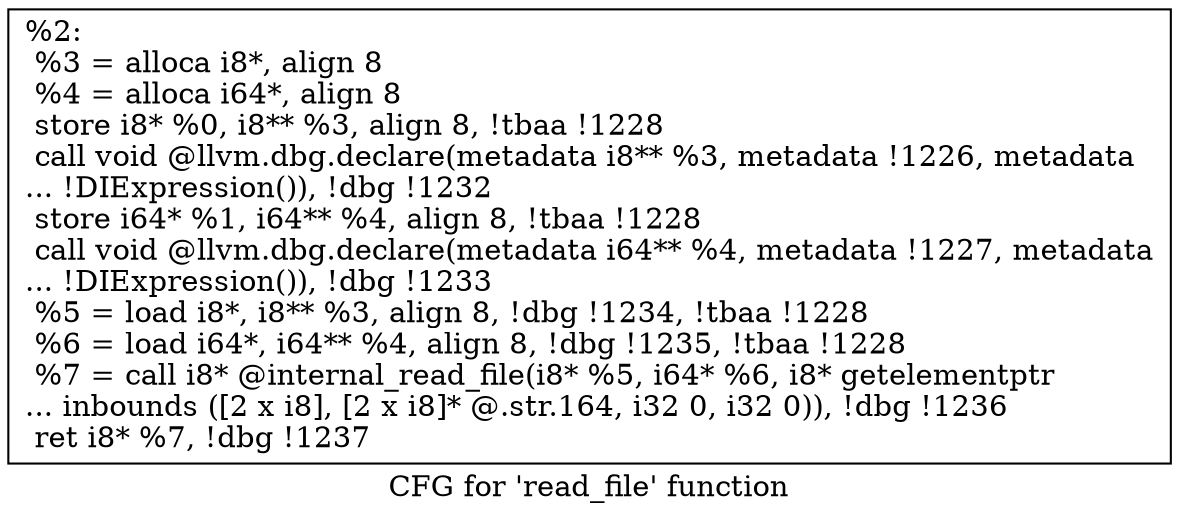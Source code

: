 digraph "CFG for 'read_file' function" {
	label="CFG for 'read_file' function";

	Node0x1b05d60 [shape=record,label="{%2:\l  %3 = alloca i8*, align 8\l  %4 = alloca i64*, align 8\l  store i8* %0, i8** %3, align 8, !tbaa !1228\l  call void @llvm.dbg.declare(metadata i8** %3, metadata !1226, metadata\l... !DIExpression()), !dbg !1232\l  store i64* %1, i64** %4, align 8, !tbaa !1228\l  call void @llvm.dbg.declare(metadata i64** %4, metadata !1227, metadata\l... !DIExpression()), !dbg !1233\l  %5 = load i8*, i8** %3, align 8, !dbg !1234, !tbaa !1228\l  %6 = load i64*, i64** %4, align 8, !dbg !1235, !tbaa !1228\l  %7 = call i8* @internal_read_file(i8* %5, i64* %6, i8* getelementptr\l... inbounds ([2 x i8], [2 x i8]* @.str.164, i32 0, i32 0)), !dbg !1236\l  ret i8* %7, !dbg !1237\l}"];
}
